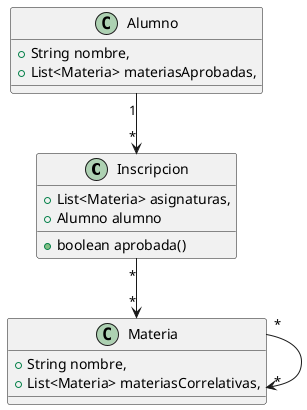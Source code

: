 @startuml
'https://plantuml.com/class-diagram

class Inscripcion {
    + List<Materia> asignaturas,
    + Alumno alumno
    + boolean aprobada()
}

class Materia {
    + String nombre,
    + List<Materia> materiasCorrelativas,
}

class Alumno {
    + String nombre,
    + List<Materia> materiasAprobadas,
}

Alumno "1" --> "*" Inscripcion
Inscripcion "*" --> "*" Materia
Materia "*" --> "*" Materia


@enduml
